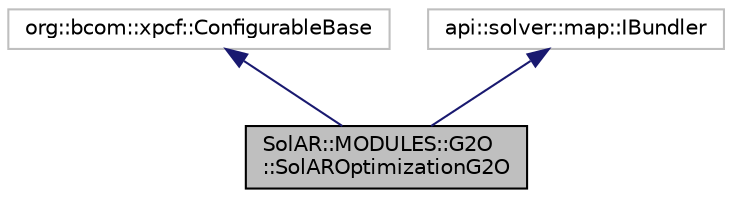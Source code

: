 digraph "SolAR::MODULES::G2O::SolAROptimizationG2O"
{
 // LATEX_PDF_SIZE
  edge [fontname="Helvetica",fontsize="10",labelfontname="Helvetica",labelfontsize="10"];
  node [fontname="Helvetica",fontsize="10",shape=record];
  Node1 [label="SolAR::MODULES::G2O\l::SolAROptimizationG2O",height=0.2,width=0.4,color="black", fillcolor="grey75", style="filled", fontcolor="black",tooltip="Bundle adjustment optimization. UUID: 870d89ba-bb5f-460a-a817-1fcb6473df70"];
  Node2 -> Node1 [dir="back",color="midnightblue",fontsize="10",style="solid",fontname="Helvetica"];
  Node2 [label="org::bcom::xpcf::ConfigurableBase",height=0.2,width=0.4,color="grey75", fillcolor="white", style="filled",tooltip=" "];
  Node3 -> Node1 [dir="back",color="midnightblue",fontsize="10",style="solid",fontname="Helvetica"];
  Node3 [label="api::solver::map::IBundler",height=0.2,width=0.4,color="grey75", fillcolor="white", style="filled",tooltip=" "];
}
